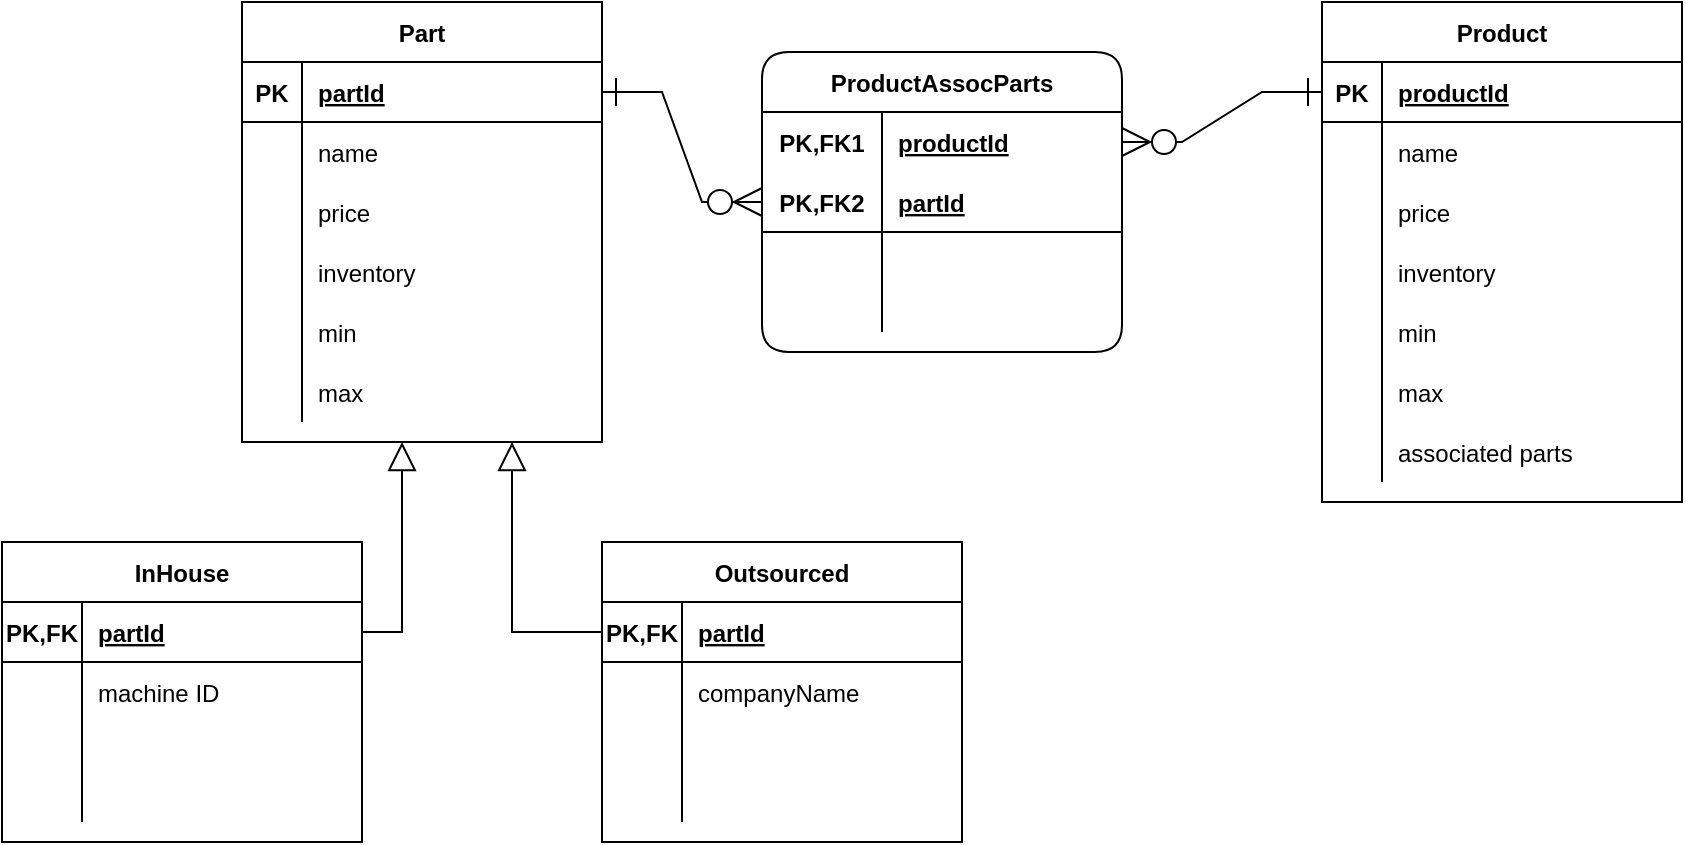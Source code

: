 <mxfile version="20.2.7" type="device"><diagram id="HruSp21YZ64PUmzkhh5Z" name="Page-1"><mxGraphModel dx="1422" dy="788" grid="1" gridSize="10" guides="1" tooltips="1" connect="1" arrows="1" fold="1" page="1" pageScale="1" pageWidth="850" pageHeight="1100" math="0" shadow="0"><root><mxCell id="0"/><mxCell id="1" parent="0"/><mxCell id="7KflUiXdY3cARFaZZDc9-1" value="Part" style="shape=table;startSize=30;container=1;collapsible=1;childLayout=tableLayout;fixedRows=1;rowLines=0;fontStyle=1;align=center;resizeLast=1;" vertex="1" parent="1"><mxGeometry x="420" y="280" width="180" height="220" as="geometry"/></mxCell><mxCell id="7KflUiXdY3cARFaZZDc9-2" value="" style="shape=tableRow;horizontal=0;startSize=0;swimlaneHead=0;swimlaneBody=0;fillColor=none;collapsible=0;dropTarget=0;points=[[0,0.5],[1,0.5]];portConstraint=eastwest;top=0;left=0;right=0;bottom=1;" vertex="1" parent="7KflUiXdY3cARFaZZDc9-1"><mxGeometry y="30" width="180" height="30" as="geometry"/></mxCell><mxCell id="7KflUiXdY3cARFaZZDc9-3" value="PK" style="shape=partialRectangle;connectable=0;fillColor=none;top=0;left=0;bottom=0;right=0;fontStyle=1;overflow=hidden;" vertex="1" parent="7KflUiXdY3cARFaZZDc9-2"><mxGeometry width="30" height="30" as="geometry"><mxRectangle width="30" height="30" as="alternateBounds"/></mxGeometry></mxCell><mxCell id="7KflUiXdY3cARFaZZDc9-4" value="partId" style="shape=partialRectangle;connectable=0;fillColor=none;top=0;left=0;bottom=0;right=0;align=left;spacingLeft=6;fontStyle=5;overflow=hidden;" vertex="1" parent="7KflUiXdY3cARFaZZDc9-2"><mxGeometry x="30" width="150" height="30" as="geometry"><mxRectangle width="150" height="30" as="alternateBounds"/></mxGeometry></mxCell><mxCell id="7KflUiXdY3cARFaZZDc9-5" value="" style="shape=tableRow;horizontal=0;startSize=0;swimlaneHead=0;swimlaneBody=0;fillColor=none;collapsible=0;dropTarget=0;points=[[0,0.5],[1,0.5]];portConstraint=eastwest;top=0;left=0;right=0;bottom=0;" vertex="1" parent="7KflUiXdY3cARFaZZDc9-1"><mxGeometry y="60" width="180" height="30" as="geometry"/></mxCell><mxCell id="7KflUiXdY3cARFaZZDc9-6" value="" style="shape=partialRectangle;connectable=0;fillColor=none;top=0;left=0;bottom=0;right=0;editable=1;overflow=hidden;" vertex="1" parent="7KflUiXdY3cARFaZZDc9-5"><mxGeometry width="30" height="30" as="geometry"><mxRectangle width="30" height="30" as="alternateBounds"/></mxGeometry></mxCell><mxCell id="7KflUiXdY3cARFaZZDc9-7" value="name" style="shape=partialRectangle;connectable=0;fillColor=none;top=0;left=0;bottom=0;right=0;align=left;spacingLeft=6;overflow=hidden;" vertex="1" parent="7KflUiXdY3cARFaZZDc9-5"><mxGeometry x="30" width="150" height="30" as="geometry"><mxRectangle width="150" height="30" as="alternateBounds"/></mxGeometry></mxCell><mxCell id="7KflUiXdY3cARFaZZDc9-8" value="" style="shape=tableRow;horizontal=0;startSize=0;swimlaneHead=0;swimlaneBody=0;fillColor=none;collapsible=0;dropTarget=0;points=[[0,0.5],[1,0.5]];portConstraint=eastwest;top=0;left=0;right=0;bottom=0;" vertex="1" parent="7KflUiXdY3cARFaZZDc9-1"><mxGeometry y="90" width="180" height="30" as="geometry"/></mxCell><mxCell id="7KflUiXdY3cARFaZZDc9-9" value="" style="shape=partialRectangle;connectable=0;fillColor=none;top=0;left=0;bottom=0;right=0;editable=1;overflow=hidden;" vertex="1" parent="7KflUiXdY3cARFaZZDc9-8"><mxGeometry width="30" height="30" as="geometry"><mxRectangle width="30" height="30" as="alternateBounds"/></mxGeometry></mxCell><mxCell id="7KflUiXdY3cARFaZZDc9-10" value="price" style="shape=partialRectangle;connectable=0;fillColor=none;top=0;left=0;bottom=0;right=0;align=left;spacingLeft=6;overflow=hidden;" vertex="1" parent="7KflUiXdY3cARFaZZDc9-8"><mxGeometry x="30" width="150" height="30" as="geometry"><mxRectangle width="150" height="30" as="alternateBounds"/></mxGeometry></mxCell><mxCell id="7KflUiXdY3cARFaZZDc9-11" value="" style="shape=tableRow;horizontal=0;startSize=0;swimlaneHead=0;swimlaneBody=0;fillColor=none;collapsible=0;dropTarget=0;points=[[0,0.5],[1,0.5]];portConstraint=eastwest;top=0;left=0;right=0;bottom=0;" vertex="1" parent="7KflUiXdY3cARFaZZDc9-1"><mxGeometry y="120" width="180" height="30" as="geometry"/></mxCell><mxCell id="7KflUiXdY3cARFaZZDc9-12" value="" style="shape=partialRectangle;connectable=0;fillColor=none;top=0;left=0;bottom=0;right=0;editable=1;overflow=hidden;" vertex="1" parent="7KflUiXdY3cARFaZZDc9-11"><mxGeometry width="30" height="30" as="geometry"><mxRectangle width="30" height="30" as="alternateBounds"/></mxGeometry></mxCell><mxCell id="7KflUiXdY3cARFaZZDc9-13" value="inventory" style="shape=partialRectangle;connectable=0;fillColor=none;top=0;left=0;bottom=0;right=0;align=left;spacingLeft=6;overflow=hidden;" vertex="1" parent="7KflUiXdY3cARFaZZDc9-11"><mxGeometry x="30" width="150" height="30" as="geometry"><mxRectangle width="150" height="30" as="alternateBounds"/></mxGeometry></mxCell><mxCell id="7KflUiXdY3cARFaZZDc9-14" value="" style="shape=tableRow;horizontal=0;startSize=0;swimlaneHead=0;swimlaneBody=0;fillColor=none;collapsible=0;dropTarget=0;points=[[0,0.5],[1,0.5]];portConstraint=eastwest;top=0;left=0;right=0;bottom=0;" vertex="1" parent="7KflUiXdY3cARFaZZDc9-1"><mxGeometry y="150" width="180" height="30" as="geometry"/></mxCell><mxCell id="7KflUiXdY3cARFaZZDc9-15" value="" style="shape=partialRectangle;connectable=0;fillColor=none;top=0;left=0;bottom=0;right=0;editable=1;overflow=hidden;" vertex="1" parent="7KflUiXdY3cARFaZZDc9-14"><mxGeometry width="30" height="30" as="geometry"><mxRectangle width="30" height="30" as="alternateBounds"/></mxGeometry></mxCell><mxCell id="7KflUiXdY3cARFaZZDc9-16" value="min" style="shape=partialRectangle;connectable=0;fillColor=none;top=0;left=0;bottom=0;right=0;align=left;spacingLeft=6;overflow=hidden;" vertex="1" parent="7KflUiXdY3cARFaZZDc9-14"><mxGeometry x="30" width="150" height="30" as="geometry"><mxRectangle width="150" height="30" as="alternateBounds"/></mxGeometry></mxCell><mxCell id="7KflUiXdY3cARFaZZDc9-17" value="" style="shape=tableRow;horizontal=0;startSize=0;swimlaneHead=0;swimlaneBody=0;fillColor=none;collapsible=0;dropTarget=0;points=[[0,0.5],[1,0.5]];portConstraint=eastwest;top=0;left=0;right=0;bottom=0;" vertex="1" parent="7KflUiXdY3cARFaZZDc9-1"><mxGeometry y="180" width="180" height="30" as="geometry"/></mxCell><mxCell id="7KflUiXdY3cARFaZZDc9-18" value="" style="shape=partialRectangle;connectable=0;fillColor=none;top=0;left=0;bottom=0;right=0;editable=1;overflow=hidden;" vertex="1" parent="7KflUiXdY3cARFaZZDc9-17"><mxGeometry width="30" height="30" as="geometry"><mxRectangle width="30" height="30" as="alternateBounds"/></mxGeometry></mxCell><mxCell id="7KflUiXdY3cARFaZZDc9-19" value="max" style="shape=partialRectangle;connectable=0;fillColor=none;top=0;left=0;bottom=0;right=0;align=left;spacingLeft=6;overflow=hidden;" vertex="1" parent="7KflUiXdY3cARFaZZDc9-17"><mxGeometry x="30" width="150" height="30" as="geometry"><mxRectangle width="150" height="30" as="alternateBounds"/></mxGeometry></mxCell><mxCell id="7KflUiXdY3cARFaZZDc9-20" value="InHouse" style="shape=table;startSize=30;container=1;collapsible=1;childLayout=tableLayout;fixedRows=1;rowLines=0;fontStyle=1;align=center;resizeLast=1;" vertex="1" parent="1"><mxGeometry x="300" y="550" width="180" height="150" as="geometry"/></mxCell><mxCell id="7KflUiXdY3cARFaZZDc9-21" value="" style="shape=tableRow;horizontal=0;startSize=0;swimlaneHead=0;swimlaneBody=0;fillColor=none;collapsible=0;dropTarget=0;points=[[0,0.5],[1,0.5]];portConstraint=eastwest;top=0;left=0;right=0;bottom=1;" vertex="1" parent="7KflUiXdY3cARFaZZDc9-20"><mxGeometry y="30" width="180" height="30" as="geometry"/></mxCell><mxCell id="7KflUiXdY3cARFaZZDc9-22" value="PK,FK" style="shape=partialRectangle;connectable=0;fillColor=none;top=0;left=0;bottom=0;right=0;fontStyle=1;overflow=hidden;" vertex="1" parent="7KflUiXdY3cARFaZZDc9-21"><mxGeometry width="40" height="30" as="geometry"><mxRectangle width="40" height="30" as="alternateBounds"/></mxGeometry></mxCell><mxCell id="7KflUiXdY3cARFaZZDc9-23" value="partId" style="shape=partialRectangle;connectable=0;fillColor=none;top=0;left=0;bottom=0;right=0;align=left;spacingLeft=6;fontStyle=5;overflow=hidden;" vertex="1" parent="7KflUiXdY3cARFaZZDc9-21"><mxGeometry x="40" width="140" height="30" as="geometry"><mxRectangle width="140" height="30" as="alternateBounds"/></mxGeometry></mxCell><mxCell id="7KflUiXdY3cARFaZZDc9-24" value="" style="shape=tableRow;horizontal=0;startSize=0;swimlaneHead=0;swimlaneBody=0;fillColor=none;collapsible=0;dropTarget=0;points=[[0,0.5],[1,0.5]];portConstraint=eastwest;top=0;left=0;right=0;bottom=0;" vertex="1" parent="7KflUiXdY3cARFaZZDc9-20"><mxGeometry y="60" width="180" height="30" as="geometry"/></mxCell><mxCell id="7KflUiXdY3cARFaZZDc9-25" value="" style="shape=partialRectangle;connectable=0;fillColor=none;top=0;left=0;bottom=0;right=0;editable=1;overflow=hidden;" vertex="1" parent="7KflUiXdY3cARFaZZDc9-24"><mxGeometry width="40" height="30" as="geometry"><mxRectangle width="40" height="30" as="alternateBounds"/></mxGeometry></mxCell><mxCell id="7KflUiXdY3cARFaZZDc9-26" value="machine ID " style="shape=partialRectangle;connectable=0;fillColor=none;top=0;left=0;bottom=0;right=0;align=left;spacingLeft=6;overflow=hidden;" vertex="1" parent="7KflUiXdY3cARFaZZDc9-24"><mxGeometry x="40" width="140" height="30" as="geometry"><mxRectangle width="140" height="30" as="alternateBounds"/></mxGeometry></mxCell><mxCell id="7KflUiXdY3cARFaZZDc9-27" value="" style="shape=tableRow;horizontal=0;startSize=0;swimlaneHead=0;swimlaneBody=0;fillColor=none;collapsible=0;dropTarget=0;points=[[0,0.5],[1,0.5]];portConstraint=eastwest;top=0;left=0;right=0;bottom=0;" vertex="1" parent="7KflUiXdY3cARFaZZDc9-20"><mxGeometry y="90" width="180" height="30" as="geometry"/></mxCell><mxCell id="7KflUiXdY3cARFaZZDc9-28" value="" style="shape=partialRectangle;connectable=0;fillColor=none;top=0;left=0;bottom=0;right=0;editable=1;overflow=hidden;" vertex="1" parent="7KflUiXdY3cARFaZZDc9-27"><mxGeometry width="40" height="30" as="geometry"><mxRectangle width="40" height="30" as="alternateBounds"/></mxGeometry></mxCell><mxCell id="7KflUiXdY3cARFaZZDc9-29" value="" style="shape=partialRectangle;connectable=0;fillColor=none;top=0;left=0;bottom=0;right=0;align=left;spacingLeft=6;overflow=hidden;" vertex="1" parent="7KflUiXdY3cARFaZZDc9-27"><mxGeometry x="40" width="140" height="30" as="geometry"><mxRectangle width="140" height="30" as="alternateBounds"/></mxGeometry></mxCell><mxCell id="7KflUiXdY3cARFaZZDc9-30" value="" style="shape=tableRow;horizontal=0;startSize=0;swimlaneHead=0;swimlaneBody=0;fillColor=none;collapsible=0;dropTarget=0;points=[[0,0.5],[1,0.5]];portConstraint=eastwest;top=0;left=0;right=0;bottom=0;" vertex="1" parent="7KflUiXdY3cARFaZZDc9-20"><mxGeometry y="120" width="180" height="20" as="geometry"/></mxCell><mxCell id="7KflUiXdY3cARFaZZDc9-31" value="" style="shape=partialRectangle;connectable=0;fillColor=none;top=0;left=0;bottom=0;right=0;editable=1;overflow=hidden;" vertex="1" parent="7KflUiXdY3cARFaZZDc9-30"><mxGeometry width="40" height="20" as="geometry"><mxRectangle width="40" height="20" as="alternateBounds"/></mxGeometry></mxCell><mxCell id="7KflUiXdY3cARFaZZDc9-32" value="" style="shape=partialRectangle;connectable=0;fillColor=none;top=0;left=0;bottom=0;right=0;align=left;spacingLeft=6;overflow=hidden;" vertex="1" parent="7KflUiXdY3cARFaZZDc9-30"><mxGeometry x="40" width="140" height="20" as="geometry"><mxRectangle width="140" height="20" as="alternateBounds"/></mxGeometry></mxCell><mxCell id="7KflUiXdY3cARFaZZDc9-33" value="Outsourced" style="shape=table;startSize=30;container=1;collapsible=1;childLayout=tableLayout;fixedRows=1;rowLines=0;fontStyle=1;align=center;resizeLast=1;" vertex="1" parent="1"><mxGeometry x="600" y="550" width="180" height="150" as="geometry"/></mxCell><mxCell id="7KflUiXdY3cARFaZZDc9-34" value="" style="shape=tableRow;horizontal=0;startSize=0;swimlaneHead=0;swimlaneBody=0;fillColor=none;collapsible=0;dropTarget=0;points=[[0,0.5],[1,0.5]];portConstraint=eastwest;top=0;left=0;right=0;bottom=1;" vertex="1" parent="7KflUiXdY3cARFaZZDc9-33"><mxGeometry y="30" width="180" height="30" as="geometry"/></mxCell><mxCell id="7KflUiXdY3cARFaZZDc9-35" value="PK,FK" style="shape=partialRectangle;connectable=0;fillColor=none;top=0;left=0;bottom=0;right=0;fontStyle=1;overflow=hidden;" vertex="1" parent="7KflUiXdY3cARFaZZDc9-34"><mxGeometry width="40" height="30" as="geometry"><mxRectangle width="40" height="30" as="alternateBounds"/></mxGeometry></mxCell><mxCell id="7KflUiXdY3cARFaZZDc9-36" value="partId" style="shape=partialRectangle;connectable=0;fillColor=none;top=0;left=0;bottom=0;right=0;align=left;spacingLeft=6;fontStyle=5;overflow=hidden;" vertex="1" parent="7KflUiXdY3cARFaZZDc9-34"><mxGeometry x="40" width="140" height="30" as="geometry"><mxRectangle width="140" height="30" as="alternateBounds"/></mxGeometry></mxCell><mxCell id="7KflUiXdY3cARFaZZDc9-37" value="" style="shape=tableRow;horizontal=0;startSize=0;swimlaneHead=0;swimlaneBody=0;fillColor=none;collapsible=0;dropTarget=0;points=[[0,0.5],[1,0.5]];portConstraint=eastwest;top=0;left=0;right=0;bottom=0;" vertex="1" parent="7KflUiXdY3cARFaZZDc9-33"><mxGeometry y="60" width="180" height="30" as="geometry"/></mxCell><mxCell id="7KflUiXdY3cARFaZZDc9-38" value="" style="shape=partialRectangle;connectable=0;fillColor=none;top=0;left=0;bottom=0;right=0;editable=1;overflow=hidden;" vertex="1" parent="7KflUiXdY3cARFaZZDc9-37"><mxGeometry width="40" height="30" as="geometry"><mxRectangle width="40" height="30" as="alternateBounds"/></mxGeometry></mxCell><mxCell id="7KflUiXdY3cARFaZZDc9-39" value="companyName" style="shape=partialRectangle;connectable=0;fillColor=none;top=0;left=0;bottom=0;right=0;align=left;spacingLeft=6;overflow=hidden;" vertex="1" parent="7KflUiXdY3cARFaZZDc9-37"><mxGeometry x="40" width="140" height="30" as="geometry"><mxRectangle width="140" height="30" as="alternateBounds"/></mxGeometry></mxCell><mxCell id="7KflUiXdY3cARFaZZDc9-40" value="" style="shape=tableRow;horizontal=0;startSize=0;swimlaneHead=0;swimlaneBody=0;fillColor=none;collapsible=0;dropTarget=0;points=[[0,0.5],[1,0.5]];portConstraint=eastwest;top=0;left=0;right=0;bottom=0;" vertex="1" parent="7KflUiXdY3cARFaZZDc9-33"><mxGeometry y="90" width="180" height="30" as="geometry"/></mxCell><mxCell id="7KflUiXdY3cARFaZZDc9-41" value="" style="shape=partialRectangle;connectable=0;fillColor=none;top=0;left=0;bottom=0;right=0;editable=1;overflow=hidden;" vertex="1" parent="7KflUiXdY3cARFaZZDc9-40"><mxGeometry width="40" height="30" as="geometry"><mxRectangle width="40" height="30" as="alternateBounds"/></mxGeometry></mxCell><mxCell id="7KflUiXdY3cARFaZZDc9-42" value="" style="shape=partialRectangle;connectable=0;fillColor=none;top=0;left=0;bottom=0;right=0;align=left;spacingLeft=6;overflow=hidden;" vertex="1" parent="7KflUiXdY3cARFaZZDc9-40"><mxGeometry x="40" width="140" height="30" as="geometry"><mxRectangle width="140" height="30" as="alternateBounds"/></mxGeometry></mxCell><mxCell id="7KflUiXdY3cARFaZZDc9-43" value="" style="shape=tableRow;horizontal=0;startSize=0;swimlaneHead=0;swimlaneBody=0;fillColor=none;collapsible=0;dropTarget=0;points=[[0,0.5],[1,0.5]];portConstraint=eastwest;top=0;left=0;right=0;bottom=0;" vertex="1" parent="7KflUiXdY3cARFaZZDc9-33"><mxGeometry y="120" width="180" height="20" as="geometry"/></mxCell><mxCell id="7KflUiXdY3cARFaZZDc9-44" value="" style="shape=partialRectangle;connectable=0;fillColor=none;top=0;left=0;bottom=0;right=0;editable=1;overflow=hidden;" vertex="1" parent="7KflUiXdY3cARFaZZDc9-43"><mxGeometry width="40" height="20" as="geometry"><mxRectangle width="40" height="20" as="alternateBounds"/></mxGeometry></mxCell><mxCell id="7KflUiXdY3cARFaZZDc9-45" value="" style="shape=partialRectangle;connectable=0;fillColor=none;top=0;left=0;bottom=0;right=0;align=left;spacingLeft=6;overflow=hidden;" vertex="1" parent="7KflUiXdY3cARFaZZDc9-43"><mxGeometry x="40" width="140" height="20" as="geometry"><mxRectangle width="140" height="20" as="alternateBounds"/></mxGeometry></mxCell><mxCell id="7KflUiXdY3cARFaZZDc9-46" value="Product" style="shape=table;startSize=30;container=1;collapsible=1;childLayout=tableLayout;fixedRows=1;rowLines=0;fontStyle=1;align=center;resizeLast=1;" vertex="1" parent="1"><mxGeometry x="960" y="280" width="180" height="250" as="geometry"/></mxCell><mxCell id="7KflUiXdY3cARFaZZDc9-47" value="" style="shape=tableRow;horizontal=0;startSize=0;swimlaneHead=0;swimlaneBody=0;fillColor=none;collapsible=0;dropTarget=0;points=[[0,0.5],[1,0.5]];portConstraint=eastwest;top=0;left=0;right=0;bottom=1;" vertex="1" parent="7KflUiXdY3cARFaZZDc9-46"><mxGeometry y="30" width="180" height="30" as="geometry"/></mxCell><mxCell id="7KflUiXdY3cARFaZZDc9-48" value="PK" style="shape=partialRectangle;connectable=0;fillColor=none;top=0;left=0;bottom=0;right=0;fontStyle=1;overflow=hidden;" vertex="1" parent="7KflUiXdY3cARFaZZDc9-47"><mxGeometry width="30" height="30" as="geometry"><mxRectangle width="30" height="30" as="alternateBounds"/></mxGeometry></mxCell><mxCell id="7KflUiXdY3cARFaZZDc9-49" value="productId" style="shape=partialRectangle;connectable=0;fillColor=none;top=0;left=0;bottom=0;right=0;align=left;spacingLeft=6;fontStyle=5;overflow=hidden;" vertex="1" parent="7KflUiXdY3cARFaZZDc9-47"><mxGeometry x="30" width="150" height="30" as="geometry"><mxRectangle width="150" height="30" as="alternateBounds"/></mxGeometry></mxCell><mxCell id="7KflUiXdY3cARFaZZDc9-50" value="" style="shape=tableRow;horizontal=0;startSize=0;swimlaneHead=0;swimlaneBody=0;fillColor=none;collapsible=0;dropTarget=0;points=[[0,0.5],[1,0.5]];portConstraint=eastwest;top=0;left=0;right=0;bottom=0;" vertex="1" parent="7KflUiXdY3cARFaZZDc9-46"><mxGeometry y="60" width="180" height="30" as="geometry"/></mxCell><mxCell id="7KflUiXdY3cARFaZZDc9-51" value="" style="shape=partialRectangle;connectable=0;fillColor=none;top=0;left=0;bottom=0;right=0;editable=1;overflow=hidden;" vertex="1" parent="7KflUiXdY3cARFaZZDc9-50"><mxGeometry width="30" height="30" as="geometry"><mxRectangle width="30" height="30" as="alternateBounds"/></mxGeometry></mxCell><mxCell id="7KflUiXdY3cARFaZZDc9-52" value="name" style="shape=partialRectangle;connectable=0;fillColor=none;top=0;left=0;bottom=0;right=0;align=left;spacingLeft=6;overflow=hidden;" vertex="1" parent="7KflUiXdY3cARFaZZDc9-50"><mxGeometry x="30" width="150" height="30" as="geometry"><mxRectangle width="150" height="30" as="alternateBounds"/></mxGeometry></mxCell><mxCell id="7KflUiXdY3cARFaZZDc9-53" value="" style="shape=tableRow;horizontal=0;startSize=0;swimlaneHead=0;swimlaneBody=0;fillColor=none;collapsible=0;dropTarget=0;points=[[0,0.5],[1,0.5]];portConstraint=eastwest;top=0;left=0;right=0;bottom=0;" vertex="1" parent="7KflUiXdY3cARFaZZDc9-46"><mxGeometry y="90" width="180" height="30" as="geometry"/></mxCell><mxCell id="7KflUiXdY3cARFaZZDc9-54" value="" style="shape=partialRectangle;connectable=0;fillColor=none;top=0;left=0;bottom=0;right=0;editable=1;overflow=hidden;" vertex="1" parent="7KflUiXdY3cARFaZZDc9-53"><mxGeometry width="30" height="30" as="geometry"><mxRectangle width="30" height="30" as="alternateBounds"/></mxGeometry></mxCell><mxCell id="7KflUiXdY3cARFaZZDc9-55" value="price" style="shape=partialRectangle;connectable=0;fillColor=none;top=0;left=0;bottom=0;right=0;align=left;spacingLeft=6;overflow=hidden;" vertex="1" parent="7KflUiXdY3cARFaZZDc9-53"><mxGeometry x="30" width="150" height="30" as="geometry"><mxRectangle width="150" height="30" as="alternateBounds"/></mxGeometry></mxCell><mxCell id="7KflUiXdY3cARFaZZDc9-56" value="" style="shape=tableRow;horizontal=0;startSize=0;swimlaneHead=0;swimlaneBody=0;fillColor=none;collapsible=0;dropTarget=0;points=[[0,0.5],[1,0.5]];portConstraint=eastwest;top=0;left=0;right=0;bottom=0;" vertex="1" parent="7KflUiXdY3cARFaZZDc9-46"><mxGeometry y="120" width="180" height="30" as="geometry"/></mxCell><mxCell id="7KflUiXdY3cARFaZZDc9-57" value="" style="shape=partialRectangle;connectable=0;fillColor=none;top=0;left=0;bottom=0;right=0;editable=1;overflow=hidden;" vertex="1" parent="7KflUiXdY3cARFaZZDc9-56"><mxGeometry width="30" height="30" as="geometry"><mxRectangle width="30" height="30" as="alternateBounds"/></mxGeometry></mxCell><mxCell id="7KflUiXdY3cARFaZZDc9-58" value="inventory" style="shape=partialRectangle;connectable=0;fillColor=none;top=0;left=0;bottom=0;right=0;align=left;spacingLeft=6;overflow=hidden;" vertex="1" parent="7KflUiXdY3cARFaZZDc9-56"><mxGeometry x="30" width="150" height="30" as="geometry"><mxRectangle width="150" height="30" as="alternateBounds"/></mxGeometry></mxCell><mxCell id="7KflUiXdY3cARFaZZDc9-72" value="" style="shape=tableRow;horizontal=0;startSize=0;swimlaneHead=0;swimlaneBody=0;fillColor=none;collapsible=0;dropTarget=0;points=[[0,0.5],[1,0.5]];portConstraint=eastwest;top=0;left=0;right=0;bottom=0;" vertex="1" parent="7KflUiXdY3cARFaZZDc9-46"><mxGeometry y="150" width="180" height="30" as="geometry"/></mxCell><mxCell id="7KflUiXdY3cARFaZZDc9-73" value="" style="shape=partialRectangle;connectable=0;fillColor=none;top=0;left=0;bottom=0;right=0;editable=1;overflow=hidden;" vertex="1" parent="7KflUiXdY3cARFaZZDc9-72"><mxGeometry width="30" height="30" as="geometry"><mxRectangle width="30" height="30" as="alternateBounds"/></mxGeometry></mxCell><mxCell id="7KflUiXdY3cARFaZZDc9-74" value="min" style="shape=partialRectangle;connectable=0;fillColor=none;top=0;left=0;bottom=0;right=0;align=left;spacingLeft=6;overflow=hidden;" vertex="1" parent="7KflUiXdY3cARFaZZDc9-72"><mxGeometry x="30" width="150" height="30" as="geometry"><mxRectangle width="150" height="30" as="alternateBounds"/></mxGeometry></mxCell><mxCell id="7KflUiXdY3cARFaZZDc9-75" value="" style="shape=tableRow;horizontal=0;startSize=0;swimlaneHead=0;swimlaneBody=0;fillColor=none;collapsible=0;dropTarget=0;points=[[0,0.5],[1,0.5]];portConstraint=eastwest;top=0;left=0;right=0;bottom=0;" vertex="1" parent="7KflUiXdY3cARFaZZDc9-46"><mxGeometry y="180" width="180" height="30" as="geometry"/></mxCell><mxCell id="7KflUiXdY3cARFaZZDc9-76" value="" style="shape=partialRectangle;connectable=0;fillColor=none;top=0;left=0;bottom=0;right=0;editable=1;overflow=hidden;" vertex="1" parent="7KflUiXdY3cARFaZZDc9-75"><mxGeometry width="30" height="30" as="geometry"><mxRectangle width="30" height="30" as="alternateBounds"/></mxGeometry></mxCell><mxCell id="7KflUiXdY3cARFaZZDc9-77" value="max" style="shape=partialRectangle;connectable=0;fillColor=none;top=0;left=0;bottom=0;right=0;align=left;spacingLeft=6;overflow=hidden;" vertex="1" parent="7KflUiXdY3cARFaZZDc9-75"><mxGeometry x="30" width="150" height="30" as="geometry"><mxRectangle width="150" height="30" as="alternateBounds"/></mxGeometry></mxCell><mxCell id="7KflUiXdY3cARFaZZDc9-78" value="" style="shape=tableRow;horizontal=0;startSize=0;swimlaneHead=0;swimlaneBody=0;fillColor=none;collapsible=0;dropTarget=0;points=[[0,0.5],[1,0.5]];portConstraint=eastwest;top=0;left=0;right=0;bottom=0;" vertex="1" parent="7KflUiXdY3cARFaZZDc9-46"><mxGeometry y="210" width="180" height="30" as="geometry"/></mxCell><mxCell id="7KflUiXdY3cARFaZZDc9-79" value="" style="shape=partialRectangle;connectable=0;fillColor=none;top=0;left=0;bottom=0;right=0;editable=1;overflow=hidden;" vertex="1" parent="7KflUiXdY3cARFaZZDc9-78"><mxGeometry width="30" height="30" as="geometry"><mxRectangle width="30" height="30" as="alternateBounds"/></mxGeometry></mxCell><mxCell id="7KflUiXdY3cARFaZZDc9-80" value="associated parts" style="shape=partialRectangle;connectable=0;fillColor=none;top=0;left=0;bottom=0;right=0;align=left;spacingLeft=6;overflow=hidden;" vertex="1" parent="7KflUiXdY3cARFaZZDc9-78"><mxGeometry x="30" width="150" height="30" as="geometry"><mxRectangle width="150" height="30" as="alternateBounds"/></mxGeometry></mxCell><mxCell id="7KflUiXdY3cARFaZZDc9-81" value="ProductAssocParts" style="shape=table;startSize=30;container=1;collapsible=1;childLayout=tableLayout;fixedRows=1;rowLines=0;fontStyle=1;align=center;resizeLast=1;rounded=1;" vertex="1" parent="1"><mxGeometry x="680" y="305" width="180" height="150" as="geometry"/></mxCell><mxCell id="7KflUiXdY3cARFaZZDc9-82" value="" style="shape=tableRow;horizontal=0;startSize=0;swimlaneHead=0;swimlaneBody=0;fillColor=none;collapsible=0;dropTarget=0;points=[[0,0.5],[1,0.5]];portConstraint=eastwest;top=0;left=0;right=0;bottom=0;" vertex="1" parent="7KflUiXdY3cARFaZZDc9-81"><mxGeometry y="30" width="180" height="30" as="geometry"/></mxCell><mxCell id="7KflUiXdY3cARFaZZDc9-83" value="PK,FK1" style="shape=partialRectangle;connectable=0;fillColor=none;top=0;left=0;bottom=0;right=0;fontStyle=1;overflow=hidden;" vertex="1" parent="7KflUiXdY3cARFaZZDc9-82"><mxGeometry width="60" height="30" as="geometry"><mxRectangle width="60" height="30" as="alternateBounds"/></mxGeometry></mxCell><mxCell id="7KflUiXdY3cARFaZZDc9-84" value="productId" style="shape=partialRectangle;connectable=0;fillColor=none;top=0;left=0;bottom=0;right=0;align=left;spacingLeft=6;fontStyle=5;overflow=hidden;" vertex="1" parent="7KflUiXdY3cARFaZZDc9-82"><mxGeometry x="60" width="120" height="30" as="geometry"><mxRectangle width="120" height="30" as="alternateBounds"/></mxGeometry></mxCell><mxCell id="7KflUiXdY3cARFaZZDc9-85" value="" style="shape=tableRow;horizontal=0;startSize=0;swimlaneHead=0;swimlaneBody=0;fillColor=none;collapsible=0;dropTarget=0;points=[[0,0.5],[1,0.5]];portConstraint=eastwest;top=0;left=0;right=0;bottom=1;" vertex="1" parent="7KflUiXdY3cARFaZZDc9-81"><mxGeometry y="60" width="180" height="30" as="geometry"/></mxCell><mxCell id="7KflUiXdY3cARFaZZDc9-86" value="PK,FK2" style="shape=partialRectangle;connectable=0;fillColor=none;top=0;left=0;bottom=0;right=0;fontStyle=1;overflow=hidden;" vertex="1" parent="7KflUiXdY3cARFaZZDc9-85"><mxGeometry width="60" height="30" as="geometry"><mxRectangle width="60" height="30" as="alternateBounds"/></mxGeometry></mxCell><mxCell id="7KflUiXdY3cARFaZZDc9-87" value="partId" style="shape=partialRectangle;connectable=0;fillColor=none;top=0;left=0;bottom=0;right=0;align=left;spacingLeft=6;fontStyle=5;overflow=hidden;" vertex="1" parent="7KflUiXdY3cARFaZZDc9-85"><mxGeometry x="60" width="120" height="30" as="geometry"><mxRectangle width="120" height="30" as="alternateBounds"/></mxGeometry></mxCell><mxCell id="7KflUiXdY3cARFaZZDc9-88" value="" style="shape=tableRow;horizontal=0;startSize=0;swimlaneHead=0;swimlaneBody=0;fillColor=none;collapsible=0;dropTarget=0;points=[[0,0.5],[1,0.5]];portConstraint=eastwest;top=0;left=0;right=0;bottom=0;" vertex="1" parent="7KflUiXdY3cARFaZZDc9-81"><mxGeometry y="90" width="180" height="30" as="geometry"/></mxCell><mxCell id="7KflUiXdY3cARFaZZDc9-89" value="" style="shape=partialRectangle;connectable=0;fillColor=none;top=0;left=0;bottom=0;right=0;editable=1;overflow=hidden;" vertex="1" parent="7KflUiXdY3cARFaZZDc9-88"><mxGeometry width="60" height="30" as="geometry"><mxRectangle width="60" height="30" as="alternateBounds"/></mxGeometry></mxCell><mxCell id="7KflUiXdY3cARFaZZDc9-90" value="" style="shape=partialRectangle;connectable=0;fillColor=none;top=0;left=0;bottom=0;right=0;align=left;spacingLeft=6;overflow=hidden;" vertex="1" parent="7KflUiXdY3cARFaZZDc9-88"><mxGeometry x="60" width="120" height="30" as="geometry"><mxRectangle width="120" height="30" as="alternateBounds"/></mxGeometry></mxCell><mxCell id="7KflUiXdY3cARFaZZDc9-91" value="" style="shape=tableRow;horizontal=0;startSize=0;swimlaneHead=0;swimlaneBody=0;fillColor=none;collapsible=0;dropTarget=0;points=[[0,0.5],[1,0.5]];portConstraint=eastwest;top=0;left=0;right=0;bottom=0;" vertex="1" parent="7KflUiXdY3cARFaZZDc9-81"><mxGeometry y="120" width="180" height="20" as="geometry"/></mxCell><mxCell id="7KflUiXdY3cARFaZZDc9-92" value="" style="shape=partialRectangle;connectable=0;fillColor=none;top=0;left=0;bottom=0;right=0;editable=1;overflow=hidden;" vertex="1" parent="7KflUiXdY3cARFaZZDc9-91"><mxGeometry width="60" height="20" as="geometry"><mxRectangle width="60" height="20" as="alternateBounds"/></mxGeometry></mxCell><mxCell id="7KflUiXdY3cARFaZZDc9-93" value="" style="shape=partialRectangle;connectable=0;fillColor=none;top=0;left=0;bottom=0;right=0;align=left;spacingLeft=6;overflow=hidden;" vertex="1" parent="7KflUiXdY3cARFaZZDc9-91"><mxGeometry x="60" width="120" height="20" as="geometry"><mxRectangle width="120" height="20" as="alternateBounds"/></mxGeometry></mxCell><mxCell id="7KflUiXdY3cARFaZZDc9-96" value="" style="edgeStyle=entityRelationEdgeStyle;fontSize=12;html=1;endArrow=ERzeroToMany;startArrow=ERone;rounded=0;startSize=12;endSize=12;sourcePerimeterSpacing=5;targetPerimeterSpacing=5;exitX=1;exitY=0.5;exitDx=0;exitDy=0;entryX=0;entryY=0.5;entryDx=0;entryDy=0;startFill=0;" edge="1" parent="1" source="7KflUiXdY3cARFaZZDc9-2" target="7KflUiXdY3cARFaZZDc9-85"><mxGeometry width="100" height="100" relative="1" as="geometry"><mxPoint x="610" y="730" as="sourcePoint"/><mxPoint x="710" y="630" as="targetPoint"/></mxGeometry></mxCell><mxCell id="7KflUiXdY3cARFaZZDc9-99" value="" style="edgeStyle=entityRelationEdgeStyle;fontSize=12;html=1;endArrow=ERone;endFill=0;rounded=0;startSize=12;endSize=12;sourcePerimeterSpacing=5;targetPerimeterSpacing=5;entryX=0;entryY=0.5;entryDx=0;entryDy=0;startArrow=ERzeroToMany;startFill=0;exitX=1;exitY=0.5;exitDx=0;exitDy=0;" edge="1" parent="1" source="7KflUiXdY3cARFaZZDc9-82" target="7KflUiXdY3cARFaZZDc9-47"><mxGeometry width="100" height="100" relative="1" as="geometry"><mxPoint x="800" y="720" as="sourcePoint"/><mxPoint x="900" y="620" as="targetPoint"/></mxGeometry></mxCell><mxCell id="7KflUiXdY3cARFaZZDc9-100" value="" style="endArrow=block;html=1;rounded=0;startSize=12;endSize=12;sourcePerimeterSpacing=5;targetPerimeterSpacing=5;endFill=0;exitX=0;exitY=0.5;exitDx=0;exitDy=0;entryX=0.75;entryY=1;entryDx=0;entryDy=0;" edge="1" parent="1" source="7KflUiXdY3cARFaZZDc9-34" target="7KflUiXdY3cARFaZZDc9-1"><mxGeometry width="50" height="50" relative="1" as="geometry"><mxPoint x="210" y="470" as="sourcePoint"/><mxPoint x="260" y="420" as="targetPoint"/><Array as="points"><mxPoint x="555" y="595"/></Array></mxGeometry></mxCell><mxCell id="7KflUiXdY3cARFaZZDc9-101" value="" style="endArrow=block;html=1;rounded=0;startSize=12;endSize=12;sourcePerimeterSpacing=5;targetPerimeterSpacing=5;endFill=0;exitX=1;exitY=0.5;exitDx=0;exitDy=0;" edge="1" parent="1" source="7KflUiXdY3cARFaZZDc9-21"><mxGeometry width="50" height="50" relative="1" as="geometry"><mxPoint x="575" y="695" as="sourcePoint"/><mxPoint x="500" y="500" as="targetPoint"/><Array as="points"><mxPoint x="500" y="595"/></Array></mxGeometry></mxCell></root></mxGraphModel></diagram></mxfile>